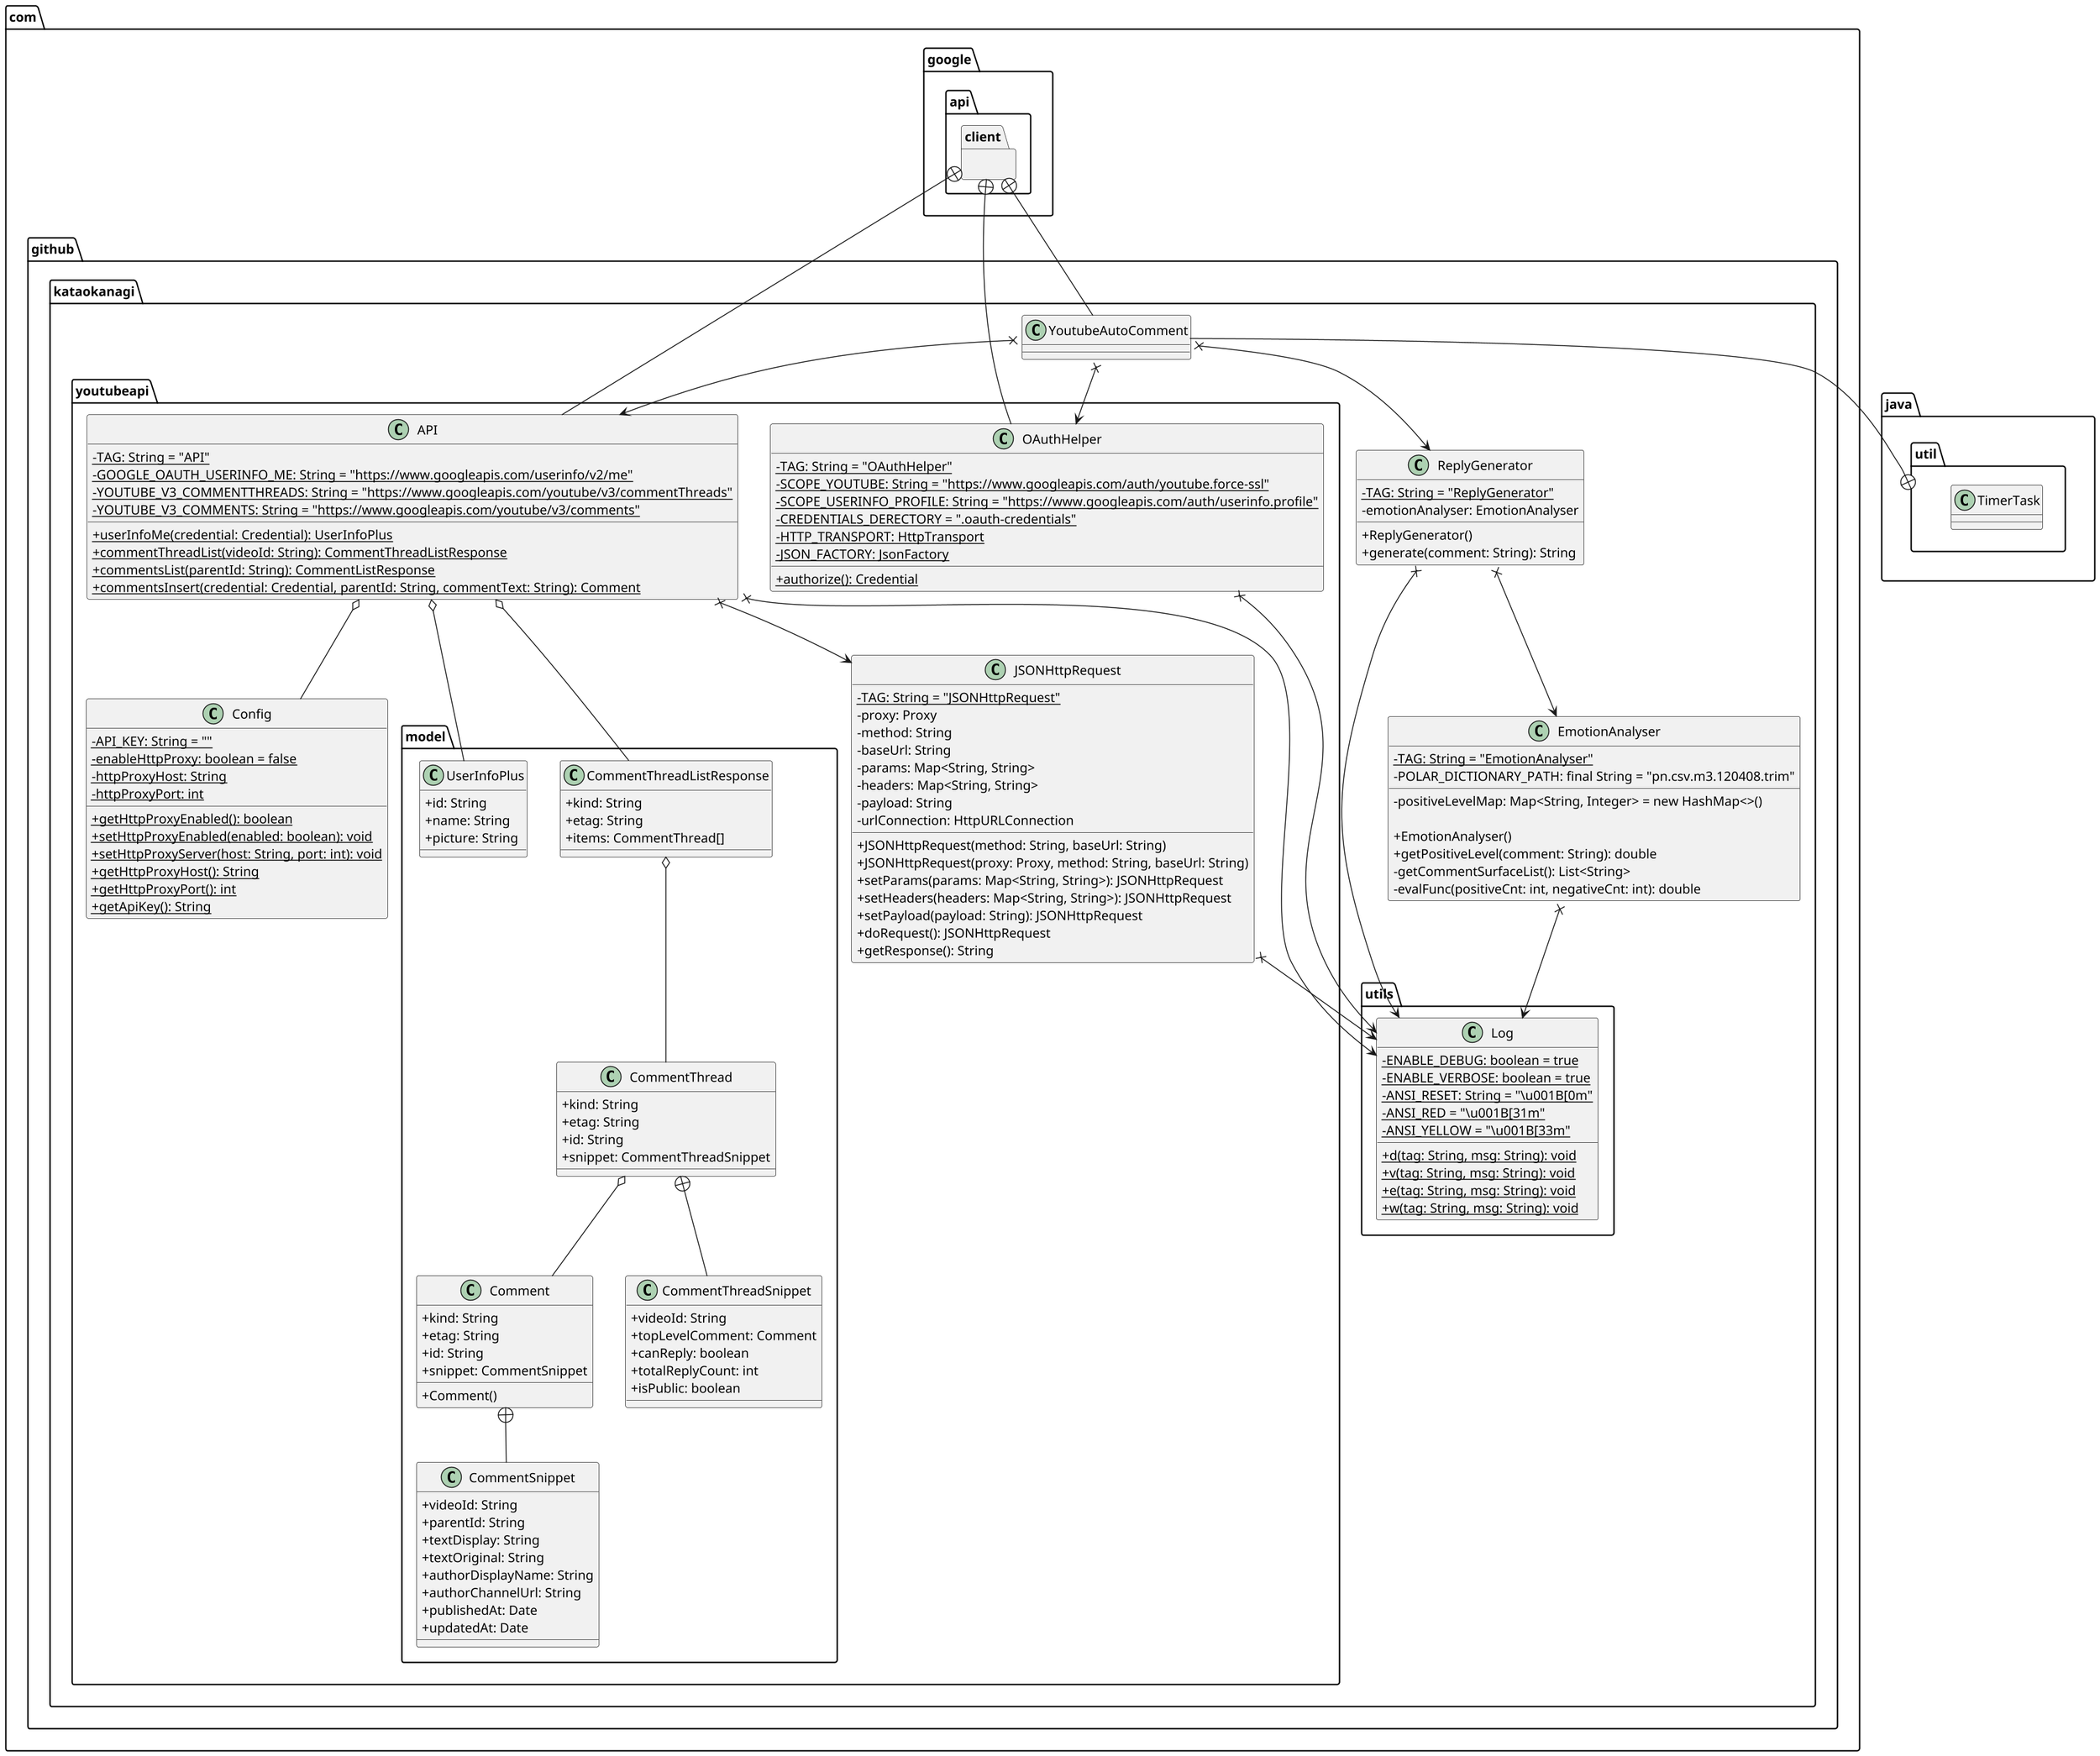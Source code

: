 ' @file      YoutubeAutoComment_ClassDiagram.pu
' @brief     高度情報演習2B プロジェクト計画書のクラス図の出力用ファイル
' @auther    AL18046 Kurihara Jin
' @auther    AL18036 Kataoka Nagi
' @date      2021-01-16 17:40:00
' $Version   1.3
' $Revision  1.0
' @par       追加点：変更点を追加
' @see       https://qiita.com/opengl-8080/items/98c510b8ca060bdd2ea3

@startuml out/ClassDiagram.png
scale 1.5
skinparam DefaultFontName メイリオ
' 可視性の変更
skinparam classAttributeIconSize 0

' class def
' @see https://qiita.com/KeithYokoma/items/ee21fec6a3ebb5d1e9a8

package com.github.kataokanagi {
  package com.github.kataokanagi.utils {
  }
  package com.github.kataokanagi.youtubeapi {
    package com.github.kataokanagi.youtubeapi.model {
    }
  }
}

package com.google.api.client {
}

package java.util {
  ' class Timer{}
  class TimerTask{}
}

package com.github.kataokanagi.utils {
    class Log {
        - {static} ENABLE_DEBUG: boolean = true
        - {static} ENABLE_VERBOSE: boolean = true
        - {static} ANSI_RESET: String = "\u001B[0m"
        - {static} ANSI_RED = "\u001B[31m"
        - {static} ANSI_YELLOW = "\u001B[33m"

        + {static} d(tag: String, msg: String): void
        + {static} v(tag: String, msg: String): void
        + {static} e(tag: String, msg: String): void
        + {static} w(tag: String, msg: String): void
    }
}

package com.github.kataokanagi.youtubeapi.model {
    class Comment {
        + kind: String
        + etag: String
        + id: String
        + snippet: CommentSnippet

        + Comment()
    }

    class CommentSnippet {
        + videoId: String
        + parentId: String
        + textDisplay: String
        + textOriginal: String
        + authorDisplayName: String
        + authorChannelUrl: String
        + publishedAt: Date
        + updatedAt: Date
    }

    Comment +-- CommentSnippet

    class CommentThread {
        + kind: String
        + etag: String
        + id: String
        + snippet: CommentThreadSnippet
    }

    class CommentThreadSnippet {
        + videoId: String
        + topLevelComment: Comment
        + canReply: boolean
        + totalReplyCount: int
        + isPublic: boolean
    }

    CommentThread +-- CommentThreadSnippet

    class CommentThreadListResponse {
        + kind: String
        + etag: String
        + items: CommentThread[]
    }

    CommentThreadListResponse o-- CommentThread
    CommentThread o-- Comment

    class UserInfoPlus {
        + id: String
        + name: String
        + picture: String
    }
}

package com.github.kataokanagi.youtubeapi {
    class API {
        - {static} TAG: String = "API"
        - {static} GOOGLE_OAUTH_USERINFO_ME: String = "https://www.googleapis.com/userinfo/v2/me"
        - {static} YOUTUBE_V3_COMMENTTHREADS: String = "https://www.googleapis.com/youtube/v3/commentThreads"
        - {static} YOUTUBE_V3_COMMENTS: String = "https://www.googleapis.com/youtube/v3/comments"

        + {static} userInfoMe(credential: Credential): UserInfoPlus
        + {static} commentThreadList(videoId: String): CommentThreadListResponse
        + {static} commentsList(parentId: String): CommentListResponse
        + {static} commentsInsert(credential: Credential, parentId: String, commentText: String): Comment
        ' + {static} replyComment(videoId: String, comment: String): void ' 仮に追加していたもの（片岡）
    }

    class Config {
        - {static} API_KEY: String = ""
        - {static} enableHttpProxy: boolean = false
        - {static} httpProxyHost: String
        - {static} httpProxyPort: int

        + {static} getHttpProxyEnabled(): boolean
        + {static} setHttpProxyEnabled(enabled: boolean): void
        + {static} setHttpProxyServer(host: String, port: int): void
        + {static} getHttpProxyHost(): String
        + {static} getHttpProxyPort(): int
        + {static} getApiKey(): String
    }

    class JSONHttpRequest {
        - {static} TAG: String = "JSONHttpRequest"
        - proxy: Proxy
        - method: String
        - baseUrl: String
        - params: Map<String, String>
        - headers: Map<String, String>
        - payload: String
        - urlConnection: HttpURLConnection

        + JSONHttpRequest(method: String, baseUrl: String)
        + JSONHttpRequest(proxy: Proxy, method: String, baseUrl: String)
        + setParams(params: Map<String, String>): JSONHttpRequest
        + setHeaders(headers: Map<String, String>): JSONHttpRequest
        + setPayload(payload: String): JSONHttpRequest
        + doRequest(): JSONHttpRequest
        + getResponse(): String
    }

  class OAuthHelper {
    - {static} TAG: String = "OAuthHelper"
    - {static} SCOPE_YOUTUBE: String = "https://www.googleapis.com/auth/youtube.force-ssl"
    - {static} SCOPE_USERINFO_PROFILE: String = "https://www.googleapis.com/auth/userinfo.profile"
    - {static} CREDENTIALS_DERECTORY = ".oauth-credentials"
    - {static} HTTP_TRANSPORT: HttpTransport
    - {static} JSON_FACTORY: JsonFactory

    + {static} authorize(): Credential
  }
}

package com.github.kataokanagi {
    class YoutubeAutoComment {
    }

    class EmotionAnalyser {
        - {static} TAG: String = "EmotionAnalyser"
        - POLAR_DICTIONARY_PATH: final String = "pn.csv.m3.120408.trim"
        - positiveLevelMap: Map<String, Integer> = new HashMap<>()

        + EmotionAnalyser()
        + getPositiveLevel(comment: String): double
        - getCommentSurfaceList(): List<String>
        - evalFunc(positiveCnt: int, negativeCnt: int): double
    }

    class ReplyGenerator {
        - {static} TAG: String = "ReplyGenerator"
        - emotionAnalyser: EmotionAnalyser

        + ReplyGenerator()
        + generate(comment: String): String
    }
}


' API o-- Log
EmotionAnalyser x--> Log
ReplyGenerator x--> Log
JSONHttpRequest x--> Log
OAuthHelper x--> Log
API x--> Log

API o-- CommentThreadListResponse
API o-- UserInfoPlus
API o-- Config
API x--> JSONHttpRequest

YoutubeAutoComment x--> OAuthHelper
YoutubeAutoComment x--> API
YoutubeAutoComment x--> ReplyGenerator
YoutubeAutoComment --+ java.util

ReplyGenerator x--> EmotionAnalyser

com.google.api.client +-- API
com.google.api.client +-- YoutubeAutoComment
com.google.api.client +-- OAuthHelper

@enduml
